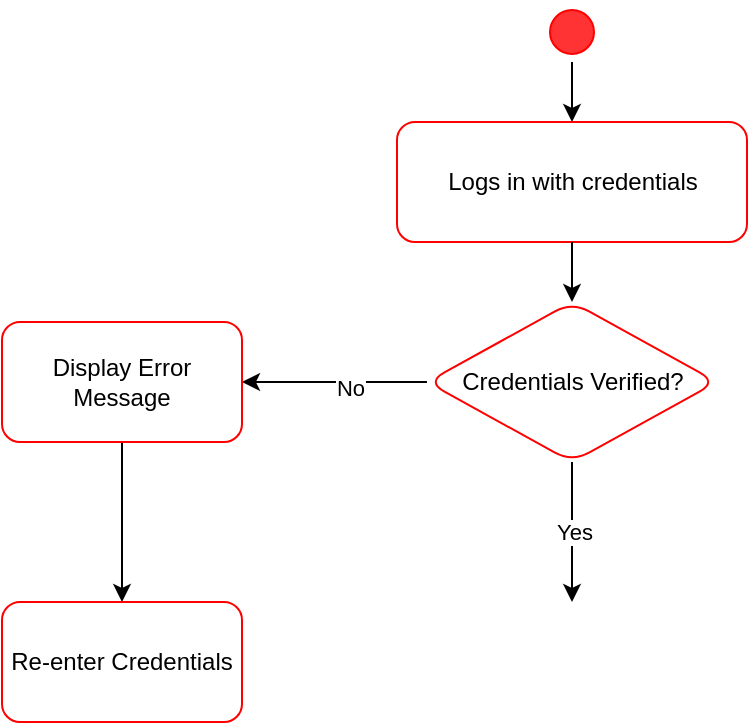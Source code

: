 <mxfile version="24.8.6">
  <diagram name="Page-1" id="_-m_Ba8PTYf77YLxq2VC">
    <mxGraphModel dx="1194" dy="535" grid="1" gridSize="10" guides="1" tooltips="1" connect="1" arrows="1" fold="1" page="1" pageScale="1" pageWidth="850" pageHeight="1100" math="0" shadow="0">
      <root>
        <mxCell id="0" />
        <mxCell id="1" parent="0" />
        <mxCell id="xTFKu_umEHdOj2WIsu32-1" value="" style="edgeStyle=orthogonalEdgeStyle;rounded=0;orthogonalLoop=1;jettySize=auto;html=1;exitX=0.5;exitY=1;exitDx=0;exitDy=0;" parent="1" source="xTFKu_umEHdOj2WIsu32-11" target="xTFKu_umEHdOj2WIsu32-2" edge="1">
          <mxGeometry relative="1" as="geometry">
            <mxPoint x="405" y="60" as="sourcePoint" />
          </mxGeometry>
        </mxCell>
        <mxCell id="xTFKu_umEHdOj2WIsu32-2" value="Logs in with credentials" style="rounded=1;whiteSpace=wrap;html=1;fillColor=#FFFFFF;strokeColor=#ff0000;" parent="1" vertex="1">
          <mxGeometry x="317.5" y="100" width="175" height="60" as="geometry" />
        </mxCell>
        <mxCell id="xTFKu_umEHdOj2WIsu32-3" style="edgeStyle=orthogonalEdgeStyle;rounded=0;orthogonalLoop=1;jettySize=auto;html=1;exitX=0;exitY=0.5;exitDx=0;exitDy=0;entryX=1;entryY=0.5;entryDx=0;entryDy=0;" parent="1" source="xTFKu_umEHdOj2WIsu32-6" target="xTFKu_umEHdOj2WIsu32-8" edge="1">
          <mxGeometry relative="1" as="geometry" />
        </mxCell>
        <mxCell id="xTFKu_umEHdOj2WIsu32-4" value="No" style="edgeLabel;html=1;align=center;verticalAlign=middle;resizable=0;points=[];" parent="xTFKu_umEHdOj2WIsu32-3" vertex="1" connectable="0">
          <mxGeometry x="-0.168" y="3" relative="1" as="geometry">
            <mxPoint as="offset" />
          </mxGeometry>
        </mxCell>
        <mxCell id="xTFKu_umEHdOj2WIsu32-5" value="Yes" style="edgeStyle=orthogonalEdgeStyle;rounded=0;orthogonalLoop=1;jettySize=auto;html=1;entryX=0.5;entryY=0;entryDx=0;entryDy=0;" parent="1" source="xTFKu_umEHdOj2WIsu32-6" edge="1">
          <mxGeometry relative="1" as="geometry">
            <mxPoint x="405" y="340" as="targetPoint" />
          </mxGeometry>
        </mxCell>
        <mxCell id="xTFKu_umEHdOj2WIsu32-6" value="Credentials Verified?" style="rhombus;whiteSpace=wrap;html=1;fillColor=#FFFFFF;strokeColor=#ff0000;rounded=1;" parent="1" vertex="1">
          <mxGeometry x="332.5" y="190" width="145" height="80" as="geometry" />
        </mxCell>
        <mxCell id="xTFKu_umEHdOj2WIsu32-7" style="edgeStyle=orthogonalEdgeStyle;rounded=0;orthogonalLoop=1;jettySize=auto;html=1;entryX=0.5;entryY=0;entryDx=0;entryDy=0;" parent="1" source="xTFKu_umEHdOj2WIsu32-8" target="xTFKu_umEHdOj2WIsu32-9" edge="1">
          <mxGeometry relative="1" as="geometry" />
        </mxCell>
        <mxCell id="xTFKu_umEHdOj2WIsu32-8" value="Display Error Message" style="whiteSpace=wrap;html=1;fillColor=#FFFFFF;strokeColor=#ff0000;rounded=1;" parent="1" vertex="1">
          <mxGeometry x="120" y="200" width="120" height="60" as="geometry" />
        </mxCell>
        <mxCell id="xTFKu_umEHdOj2WIsu32-9" value="Re-enter Credentials" style="whiteSpace=wrap;html=1;fillColor=#FFFFFF;strokeColor=#ff0000;rounded=1;" parent="1" vertex="1">
          <mxGeometry x="120" y="340" width="120" height="60" as="geometry" />
        </mxCell>
        <mxCell id="xTFKu_umEHdOj2WIsu32-10" value="" style="edgeStyle=orthogonalEdgeStyle;rounded=0;orthogonalLoop=1;jettySize=auto;html=1;exitX=0.5;exitY=1;exitDx=0;exitDy=0;entryX=0.5;entryY=0;entryDx=0;entryDy=0;" parent="1" source="xTFKu_umEHdOj2WIsu32-2" target="xTFKu_umEHdOj2WIsu32-6" edge="1">
          <mxGeometry relative="1" as="geometry">
            <mxPoint x="492.5" y="190" as="sourcePoint" />
            <mxPoint x="492.5" y="230" as="targetPoint" />
          </mxGeometry>
        </mxCell>
        <mxCell id="xTFKu_umEHdOj2WIsu32-11" value="" style="ellipse;html=1;shape=startState;fillColor=#FF3333;strokeColor=#ff0000;" parent="1" vertex="1">
          <mxGeometry x="390" y="40" width="30" height="30" as="geometry" />
        </mxCell>
      </root>
    </mxGraphModel>
  </diagram>
</mxfile>

